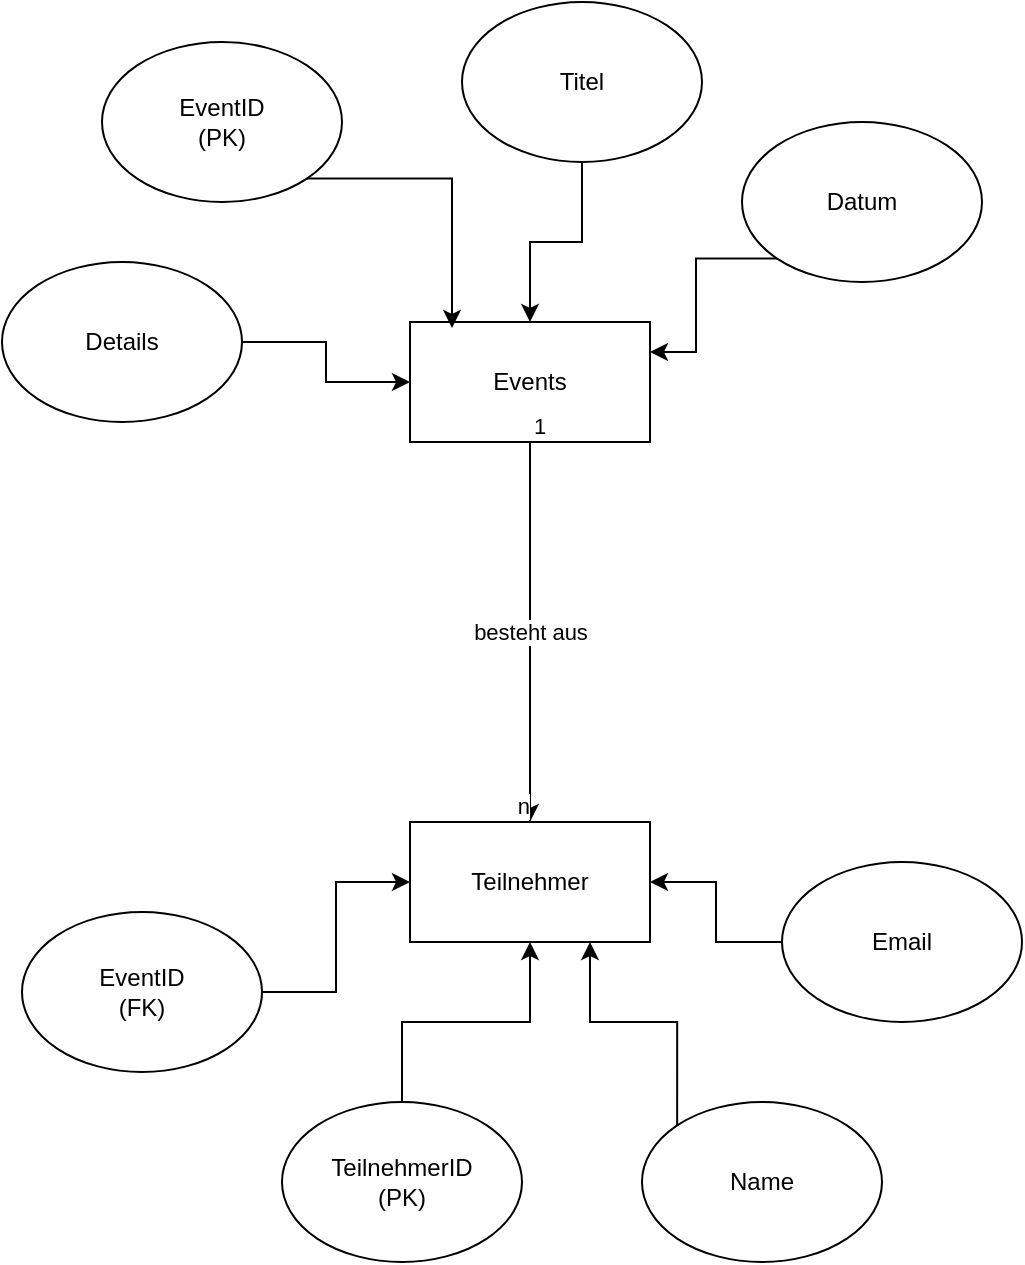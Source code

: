 <mxfile version="22.0.3" type="device">
  <diagram name="Seite-1" id="COGQcIUdm5zjYVEHk6br">
    <mxGraphModel dx="1434" dy="836" grid="1" gridSize="10" guides="1" tooltips="1" connect="1" arrows="1" fold="1" page="1" pageScale="1" pageWidth="827" pageHeight="1169" math="0" shadow="0">
      <root>
        <mxCell id="0" />
        <mxCell id="1" parent="0" />
        <mxCell id="BDJaBy8r5Nu-VvaeWj8J-1" value="Events" style="rounded=0;whiteSpace=wrap;html=1;" vertex="1" parent="1">
          <mxGeometry x="294" y="170" width="120" height="60" as="geometry" />
        </mxCell>
        <mxCell id="BDJaBy8r5Nu-VvaeWj8J-2" value="Teilnehmer" style="rounded=0;whiteSpace=wrap;html=1;" vertex="1" parent="1">
          <mxGeometry x="294" y="420" width="120" height="60" as="geometry" />
        </mxCell>
        <mxCell id="BDJaBy8r5Nu-VvaeWj8J-3" value="EventID&lt;br&gt;(PK)" style="ellipse;whiteSpace=wrap;html=1;" vertex="1" parent="1">
          <mxGeometry x="140" y="30" width="120" height="80" as="geometry" />
        </mxCell>
        <mxCell id="BDJaBy8r5Nu-VvaeWj8J-9" value="" style="edgeStyle=orthogonalEdgeStyle;rounded=0;orthogonalLoop=1;jettySize=auto;html=1;" edge="1" parent="1" source="BDJaBy8r5Nu-VvaeWj8J-4" target="BDJaBy8r5Nu-VvaeWj8J-1">
          <mxGeometry relative="1" as="geometry" />
        </mxCell>
        <mxCell id="BDJaBy8r5Nu-VvaeWj8J-4" value="Titel" style="ellipse;whiteSpace=wrap;html=1;" vertex="1" parent="1">
          <mxGeometry x="320" y="10" width="120" height="80" as="geometry" />
        </mxCell>
        <mxCell id="BDJaBy8r5Nu-VvaeWj8J-10" style="edgeStyle=orthogonalEdgeStyle;rounded=0;orthogonalLoop=1;jettySize=auto;html=1;exitX=0;exitY=1;exitDx=0;exitDy=0;entryX=1;entryY=0.25;entryDx=0;entryDy=0;" edge="1" parent="1" source="BDJaBy8r5Nu-VvaeWj8J-5" target="BDJaBy8r5Nu-VvaeWj8J-1">
          <mxGeometry relative="1" as="geometry" />
        </mxCell>
        <mxCell id="BDJaBy8r5Nu-VvaeWj8J-5" value="Datum" style="ellipse;whiteSpace=wrap;html=1;" vertex="1" parent="1">
          <mxGeometry x="460" y="70" width="120" height="80" as="geometry" />
        </mxCell>
        <mxCell id="BDJaBy8r5Nu-VvaeWj8J-7" value="" style="edgeStyle=orthogonalEdgeStyle;rounded=0;orthogonalLoop=1;jettySize=auto;html=1;" edge="1" parent="1" source="BDJaBy8r5Nu-VvaeWj8J-6" target="BDJaBy8r5Nu-VvaeWj8J-1">
          <mxGeometry relative="1" as="geometry" />
        </mxCell>
        <mxCell id="BDJaBy8r5Nu-VvaeWj8J-6" value="Details" style="ellipse;whiteSpace=wrap;html=1;" vertex="1" parent="1">
          <mxGeometry x="90" y="140" width="120" height="80" as="geometry" />
        </mxCell>
        <mxCell id="BDJaBy8r5Nu-VvaeWj8J-8" style="edgeStyle=orthogonalEdgeStyle;rounded=0;orthogonalLoop=1;jettySize=auto;html=1;exitX=1;exitY=1;exitDx=0;exitDy=0;entryX=0.175;entryY=0.05;entryDx=0;entryDy=0;entryPerimeter=0;" edge="1" parent="1" source="BDJaBy8r5Nu-VvaeWj8J-3" target="BDJaBy8r5Nu-VvaeWj8J-1">
          <mxGeometry relative="1" as="geometry" />
        </mxCell>
        <mxCell id="BDJaBy8r5Nu-VvaeWj8J-15" value="" style="edgeStyle=orthogonalEdgeStyle;rounded=0;orthogonalLoop=1;jettySize=auto;html=1;" edge="1" parent="1" source="BDJaBy8r5Nu-VvaeWj8J-11" target="BDJaBy8r5Nu-VvaeWj8J-2">
          <mxGeometry relative="1" as="geometry" />
        </mxCell>
        <mxCell id="BDJaBy8r5Nu-VvaeWj8J-11" value="EventID&lt;br&gt;(FK)" style="ellipse;whiteSpace=wrap;html=1;" vertex="1" parent="1">
          <mxGeometry x="100" y="465" width="120" height="80" as="geometry" />
        </mxCell>
        <mxCell id="BDJaBy8r5Nu-VvaeWj8J-16" value="" style="edgeStyle=orthogonalEdgeStyle;rounded=0;orthogonalLoop=1;jettySize=auto;html=1;" edge="1" parent="1" source="BDJaBy8r5Nu-VvaeWj8J-12" target="BDJaBy8r5Nu-VvaeWj8J-2">
          <mxGeometry relative="1" as="geometry" />
        </mxCell>
        <mxCell id="BDJaBy8r5Nu-VvaeWj8J-12" value="TeilnehmerID&lt;br&gt;(PK)" style="ellipse;whiteSpace=wrap;html=1;" vertex="1" parent="1">
          <mxGeometry x="230" y="560" width="120" height="80" as="geometry" />
        </mxCell>
        <mxCell id="BDJaBy8r5Nu-VvaeWj8J-18" style="edgeStyle=orthogonalEdgeStyle;rounded=0;orthogonalLoop=1;jettySize=auto;html=1;exitX=0;exitY=0;exitDx=0;exitDy=0;entryX=0.75;entryY=1;entryDx=0;entryDy=0;" edge="1" parent="1" source="BDJaBy8r5Nu-VvaeWj8J-13" target="BDJaBy8r5Nu-VvaeWj8J-2">
          <mxGeometry relative="1" as="geometry" />
        </mxCell>
        <mxCell id="BDJaBy8r5Nu-VvaeWj8J-13" value="Name" style="ellipse;whiteSpace=wrap;html=1;" vertex="1" parent="1">
          <mxGeometry x="410" y="560" width="120" height="80" as="geometry" />
        </mxCell>
        <mxCell id="BDJaBy8r5Nu-VvaeWj8J-19" value="" style="edgeStyle=orthogonalEdgeStyle;rounded=0;orthogonalLoop=1;jettySize=auto;html=1;" edge="1" parent="1" source="BDJaBy8r5Nu-VvaeWj8J-14" target="BDJaBy8r5Nu-VvaeWj8J-2">
          <mxGeometry relative="1" as="geometry" />
        </mxCell>
        <mxCell id="BDJaBy8r5Nu-VvaeWj8J-14" value="Email" style="ellipse;whiteSpace=wrap;html=1;" vertex="1" parent="1">
          <mxGeometry x="480" y="440" width="120" height="80" as="geometry" />
        </mxCell>
        <mxCell id="BDJaBy8r5Nu-VvaeWj8J-20" value="" style="endArrow=classic;html=1;rounded=0;entryX=0.5;entryY=0;entryDx=0;entryDy=0;exitX=0.5;exitY=1;exitDx=0;exitDy=0;" edge="1" parent="1" source="BDJaBy8r5Nu-VvaeWj8J-1" target="BDJaBy8r5Nu-VvaeWj8J-2">
          <mxGeometry relative="1" as="geometry">
            <mxPoint x="260" y="330" as="sourcePoint" />
            <mxPoint x="420" y="330" as="targetPoint" />
          </mxGeometry>
        </mxCell>
        <mxCell id="BDJaBy8r5Nu-VvaeWj8J-21" value="besteht aus" style="edgeLabel;resizable=0;html=1;align=center;verticalAlign=middle;" connectable="0" vertex="1" parent="BDJaBy8r5Nu-VvaeWj8J-20">
          <mxGeometry relative="1" as="geometry" />
        </mxCell>
        <mxCell id="BDJaBy8r5Nu-VvaeWj8J-22" value="1" style="edgeLabel;resizable=0;html=1;align=left;verticalAlign=bottom;" connectable="0" vertex="1" parent="BDJaBy8r5Nu-VvaeWj8J-20">
          <mxGeometry x="-1" relative="1" as="geometry" />
        </mxCell>
        <mxCell id="BDJaBy8r5Nu-VvaeWj8J-23" value="n" style="edgeLabel;resizable=0;html=1;align=right;verticalAlign=bottom;" connectable="0" vertex="1" parent="BDJaBy8r5Nu-VvaeWj8J-20">
          <mxGeometry x="1" relative="1" as="geometry" />
        </mxCell>
      </root>
    </mxGraphModel>
  </diagram>
</mxfile>
